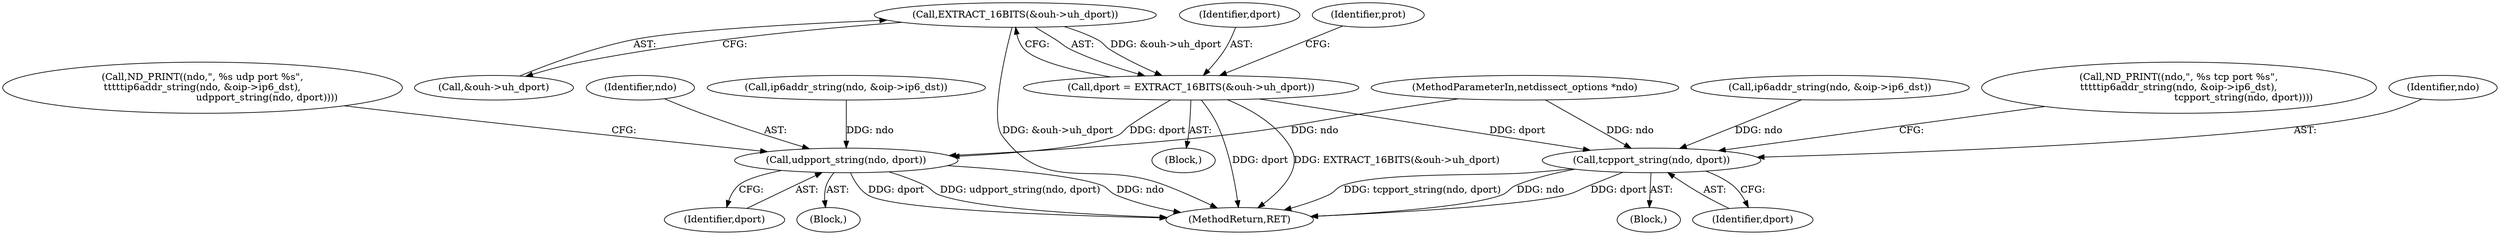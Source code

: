 digraph "0_tcpdump_67c7126062d59729cd421bb38f9594015c9907ba@pointer" {
"1000335" [label="(Call,EXTRACT_16BITS(&ouh->uh_dport))"];
"1000333" [label="(Call,dport = EXTRACT_16BITS(&ouh->uh_dport))"];
"1000356" [label="(Call,tcpport_string(ndo, dport))"];
"1000373" [label="(Call,udpport_string(ndo, dport))"];
"1000375" [label="(Identifier,dport)"];
"1000335" [label="(Call,EXTRACT_16BITS(&ouh->uh_dport))"];
"1000374" [label="(Identifier,ndo)"];
"1000367" [label="(Call,ip6addr_string(ndo, &oip->ip6_dst))"];
"1001016" [label="(MethodReturn,RET)"];
"1000344" [label="(Call,ND_PRINT((ndo,\", %s tcp port %s\",\n\t\t\t\t\tip6addr_string(ndo, &oip->ip6_dst),\n                                          tcpport_string(ndo, dport))))"];
"1000356" [label="(Call,tcpport_string(ndo, dport))"];
"1000373" [label="(Call,udpport_string(ndo, dport))"];
"1000366" [label="(Block,)"];
"1000357" [label="(Identifier,ndo)"];
"1000336" [label="(Call,&ouh->uh_dport)"];
"1000334" [label="(Identifier,dport)"];
"1000350" [label="(Call,ip6addr_string(ndo, &oip->ip6_dst))"];
"1000106" [label="(MethodParameterIn,netdissect_options *ndo)"];
"1000341" [label="(Identifier,prot)"];
"1000349" [label="(Block,)"];
"1000333" [label="(Call,dport = EXTRACT_16BITS(&ouh->uh_dport))"];
"1000283" [label="(Block,)"];
"1000361" [label="(Call,ND_PRINT((ndo,\", %s udp port %s\",\n\t\t\t\t\tip6addr_string(ndo, &oip->ip6_dst),\n                                          udpport_string(ndo, dport))))"];
"1000358" [label="(Identifier,dport)"];
"1000335" -> "1000333"  [label="AST: "];
"1000335" -> "1000336"  [label="CFG: "];
"1000336" -> "1000335"  [label="AST: "];
"1000333" -> "1000335"  [label="CFG: "];
"1000335" -> "1001016"  [label="DDG: &ouh->uh_dport"];
"1000335" -> "1000333"  [label="DDG: &ouh->uh_dport"];
"1000333" -> "1000283"  [label="AST: "];
"1000334" -> "1000333"  [label="AST: "];
"1000341" -> "1000333"  [label="CFG: "];
"1000333" -> "1001016"  [label="DDG: dport"];
"1000333" -> "1001016"  [label="DDG: EXTRACT_16BITS(&ouh->uh_dport)"];
"1000333" -> "1000356"  [label="DDG: dport"];
"1000333" -> "1000373"  [label="DDG: dport"];
"1000356" -> "1000349"  [label="AST: "];
"1000356" -> "1000358"  [label="CFG: "];
"1000357" -> "1000356"  [label="AST: "];
"1000358" -> "1000356"  [label="AST: "];
"1000344" -> "1000356"  [label="CFG: "];
"1000356" -> "1001016"  [label="DDG: tcpport_string(ndo, dport)"];
"1000356" -> "1001016"  [label="DDG: ndo"];
"1000356" -> "1001016"  [label="DDG: dport"];
"1000350" -> "1000356"  [label="DDG: ndo"];
"1000106" -> "1000356"  [label="DDG: ndo"];
"1000373" -> "1000366"  [label="AST: "];
"1000373" -> "1000375"  [label="CFG: "];
"1000374" -> "1000373"  [label="AST: "];
"1000375" -> "1000373"  [label="AST: "];
"1000361" -> "1000373"  [label="CFG: "];
"1000373" -> "1001016"  [label="DDG: dport"];
"1000373" -> "1001016"  [label="DDG: udpport_string(ndo, dport)"];
"1000373" -> "1001016"  [label="DDG: ndo"];
"1000367" -> "1000373"  [label="DDG: ndo"];
"1000106" -> "1000373"  [label="DDG: ndo"];
}
